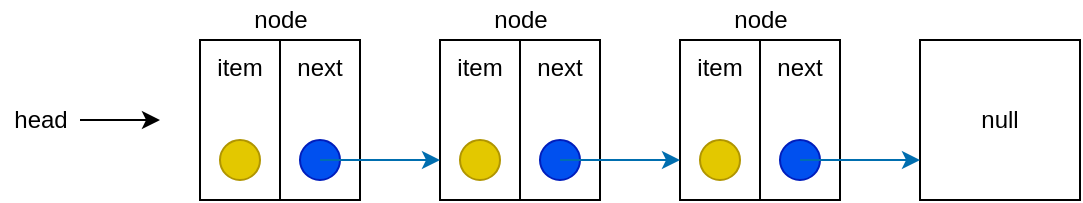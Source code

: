 <mxfile>
    <diagram id="VhKblO8tcCa6W6QVxlKy" name="Page-1">
        <mxGraphModel dx="1118" dy="523" grid="1" gridSize="10" guides="1" tooltips="1" connect="1" arrows="1" fold="1" page="1" pageScale="1" pageWidth="850" pageHeight="1100" math="0" shadow="0">
            <root>
                <mxCell id="0"/>
                <mxCell id="1" parent="0"/>
                <mxCell id="7" value="" style="group" parent="1" vertex="1" connectable="0">
                    <mxGeometry x="120" y="140" width="80" height="100" as="geometry"/>
                </mxCell>
                <mxCell id="4" value="item" style="rounded=0;whiteSpace=wrap;html=1;verticalAlign=top;" parent="7" vertex="1">
                    <mxGeometry y="20" width="40" height="80" as="geometry"/>
                </mxCell>
                <mxCell id="5" value="next" style="rounded=0;whiteSpace=wrap;html=1;verticalAlign=top;" parent="7" vertex="1">
                    <mxGeometry x="40" y="20" width="40" height="80" as="geometry"/>
                </mxCell>
                <mxCell id="6" value="node" style="text;html=1;align=center;verticalAlign=middle;resizable=0;points=[];autosize=1;strokeColor=none;fillColor=none;" parent="7" vertex="1">
                    <mxGeometry x="20" width="40" height="20" as="geometry"/>
                </mxCell>
                <mxCell id="22" value="" style="ellipse;whiteSpace=wrap;html=1;aspect=fixed;fillColor=#e3c800;fontColor=#000000;strokeColor=#B09500;" parent="7" vertex="1">
                    <mxGeometry x="10" y="70" width="20" height="20" as="geometry"/>
                </mxCell>
                <mxCell id="25" value="" style="ellipse;whiteSpace=wrap;html=1;aspect=fixed;fillColor=#0050ef;fontColor=#ffffff;strokeColor=#001DBC;" parent="7" vertex="1">
                    <mxGeometry x="50" y="70" width="20" height="20" as="geometry"/>
                </mxCell>
                <mxCell id="8" value="" style="group" parent="1" vertex="1" connectable="0">
                    <mxGeometry x="240" y="140" width="80" height="100" as="geometry"/>
                </mxCell>
                <mxCell id="9" value="item" style="rounded=0;whiteSpace=wrap;html=1;verticalAlign=top;" parent="8" vertex="1">
                    <mxGeometry y="20" width="40" height="80" as="geometry"/>
                </mxCell>
                <mxCell id="10" value="next" style="rounded=0;whiteSpace=wrap;html=1;verticalAlign=top;" parent="8" vertex="1">
                    <mxGeometry x="40" y="20" width="40" height="80" as="geometry"/>
                </mxCell>
                <mxCell id="11" value="node" style="text;html=1;align=center;verticalAlign=middle;resizable=0;points=[];autosize=1;strokeColor=none;fillColor=none;" parent="8" vertex="1">
                    <mxGeometry x="20" width="40" height="20" as="geometry"/>
                </mxCell>
                <mxCell id="24" value="" style="ellipse;whiteSpace=wrap;html=1;aspect=fixed;fillColor=#e3c800;fontColor=#000000;strokeColor=#B09500;" parent="8" vertex="1">
                    <mxGeometry x="10" y="70" width="20" height="20" as="geometry"/>
                </mxCell>
                <mxCell id="26" value="" style="ellipse;whiteSpace=wrap;html=1;aspect=fixed;fillColor=#0050ef;fontColor=#ffffff;strokeColor=#001DBC;" parent="8" vertex="1">
                    <mxGeometry x="50" y="70" width="20" height="20" as="geometry"/>
                </mxCell>
                <mxCell id="12" value="" style="group" parent="1" vertex="1" connectable="0">
                    <mxGeometry x="360" y="140" width="80" height="100" as="geometry"/>
                </mxCell>
                <mxCell id="13" value="item" style="rounded=0;whiteSpace=wrap;html=1;verticalAlign=top;" parent="12" vertex="1">
                    <mxGeometry y="20" width="40" height="80" as="geometry"/>
                </mxCell>
                <mxCell id="14" value="next" style="rounded=0;whiteSpace=wrap;html=1;verticalAlign=top;" parent="12" vertex="1">
                    <mxGeometry x="40" y="20" width="40" height="80" as="geometry"/>
                </mxCell>
                <mxCell id="15" value="node" style="text;html=1;align=center;verticalAlign=middle;resizable=0;points=[];autosize=1;strokeColor=none;fillColor=none;" parent="12" vertex="1">
                    <mxGeometry x="20" width="40" height="20" as="geometry"/>
                </mxCell>
                <mxCell id="23" value="" style="ellipse;whiteSpace=wrap;html=1;aspect=fixed;fillColor=#e3c800;fontColor=#000000;strokeColor=#B09500;" parent="12" vertex="1">
                    <mxGeometry x="10" y="70" width="20" height="20" as="geometry"/>
                </mxCell>
                <mxCell id="27" value="" style="ellipse;whiteSpace=wrap;html=1;aspect=fixed;fillColor=#0050ef;fontColor=#ffffff;strokeColor=#001DBC;" parent="12" vertex="1">
                    <mxGeometry x="50" y="70" width="20" height="20" as="geometry"/>
                </mxCell>
                <mxCell id="16" value="null" style="rounded=0;whiteSpace=wrap;html=1;" parent="1" vertex="1">
                    <mxGeometry x="480" y="160" width="80" height="80" as="geometry"/>
                </mxCell>
                <mxCell id="17" value="" style="endArrow=classic;html=1;fillColor=#1ba1e2;strokeColor=#006EAF;" parent="1" edge="1">
                    <mxGeometry width="50" height="50" relative="1" as="geometry">
                        <mxPoint x="180" y="220" as="sourcePoint"/>
                        <mxPoint x="240" y="220" as="targetPoint"/>
                    </mxGeometry>
                </mxCell>
                <mxCell id="18" value="" style="endArrow=classic;html=1;fillColor=#1ba1e2;strokeColor=#006EAF;" parent="1" edge="1">
                    <mxGeometry width="50" height="50" relative="1" as="geometry">
                        <mxPoint x="300" y="220" as="sourcePoint"/>
                        <mxPoint x="360" y="220" as="targetPoint"/>
                    </mxGeometry>
                </mxCell>
                <mxCell id="19" value="" style="endArrow=classic;html=1;strokeColor=#006EAF;fillColor=#1ba1e2;" parent="1" edge="1">
                    <mxGeometry width="50" height="50" relative="1" as="geometry">
                        <mxPoint x="420" y="220" as="sourcePoint"/>
                        <mxPoint x="480" y="220" as="targetPoint"/>
                    </mxGeometry>
                </mxCell>
                <mxCell id="21" style="edgeStyle=none;html=1;entryX=0;entryY=0.75;entryDx=0;entryDy=0;" parent="1" source="20" edge="1">
                    <mxGeometry relative="1" as="geometry">
                        <mxPoint x="100" y="200" as="targetPoint"/>
                    </mxGeometry>
                </mxCell>
                <mxCell id="20" value="head" style="text;html=1;align=center;verticalAlign=middle;resizable=0;points=[];autosize=1;strokeColor=none;fillColor=none;" parent="1" vertex="1">
                    <mxGeometry x="20" y="190" width="40" height="20" as="geometry"/>
                </mxCell>
            </root>
        </mxGraphModel>
    </diagram>
</mxfile>